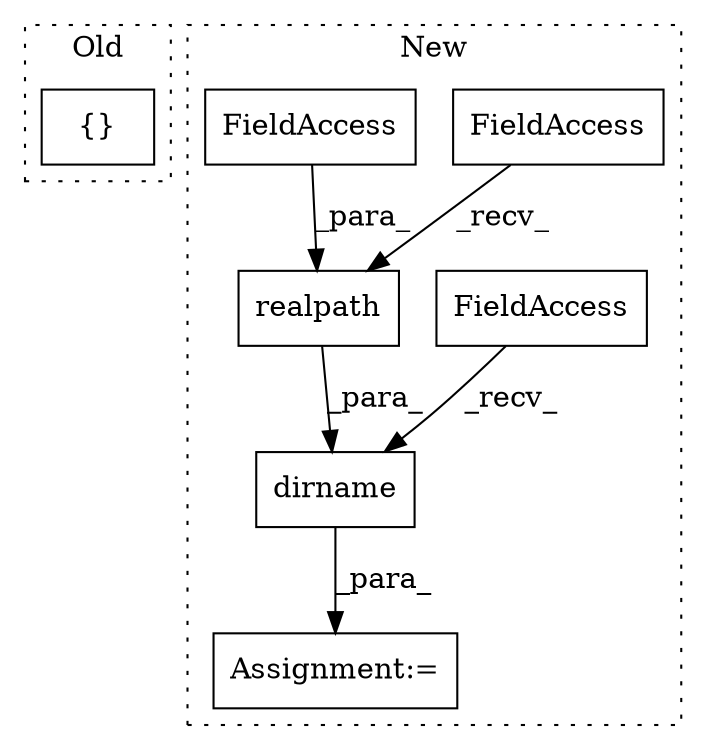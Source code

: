 digraph G {
subgraph cluster0 {
1 [label="{}" a="4" s="692" l="2" shape="box"];
label = "Old";
style="dotted";
}
subgraph cluster1 {
2 [label="realpath" a="32" s="259,276" l="9,1" shape="box"];
3 [label="FieldAccess" a="22" s="251" l="7" shape="box"];
4 [label="Assignment:=" a="7" s="234" l="1" shape="box"];
5 [label="dirname" a="32" s="243,277" l="8,1" shape="box"];
6 [label="FieldAccess" a="22" s="235" l="7" shape="box"];
7 [label="FieldAccess" a="22" s="268" l="8" shape="box"];
label = "New";
style="dotted";
}
2 -> 5 [label="_para_"];
3 -> 2 [label="_recv_"];
5 -> 4 [label="_para_"];
6 -> 5 [label="_recv_"];
7 -> 2 [label="_para_"];
}